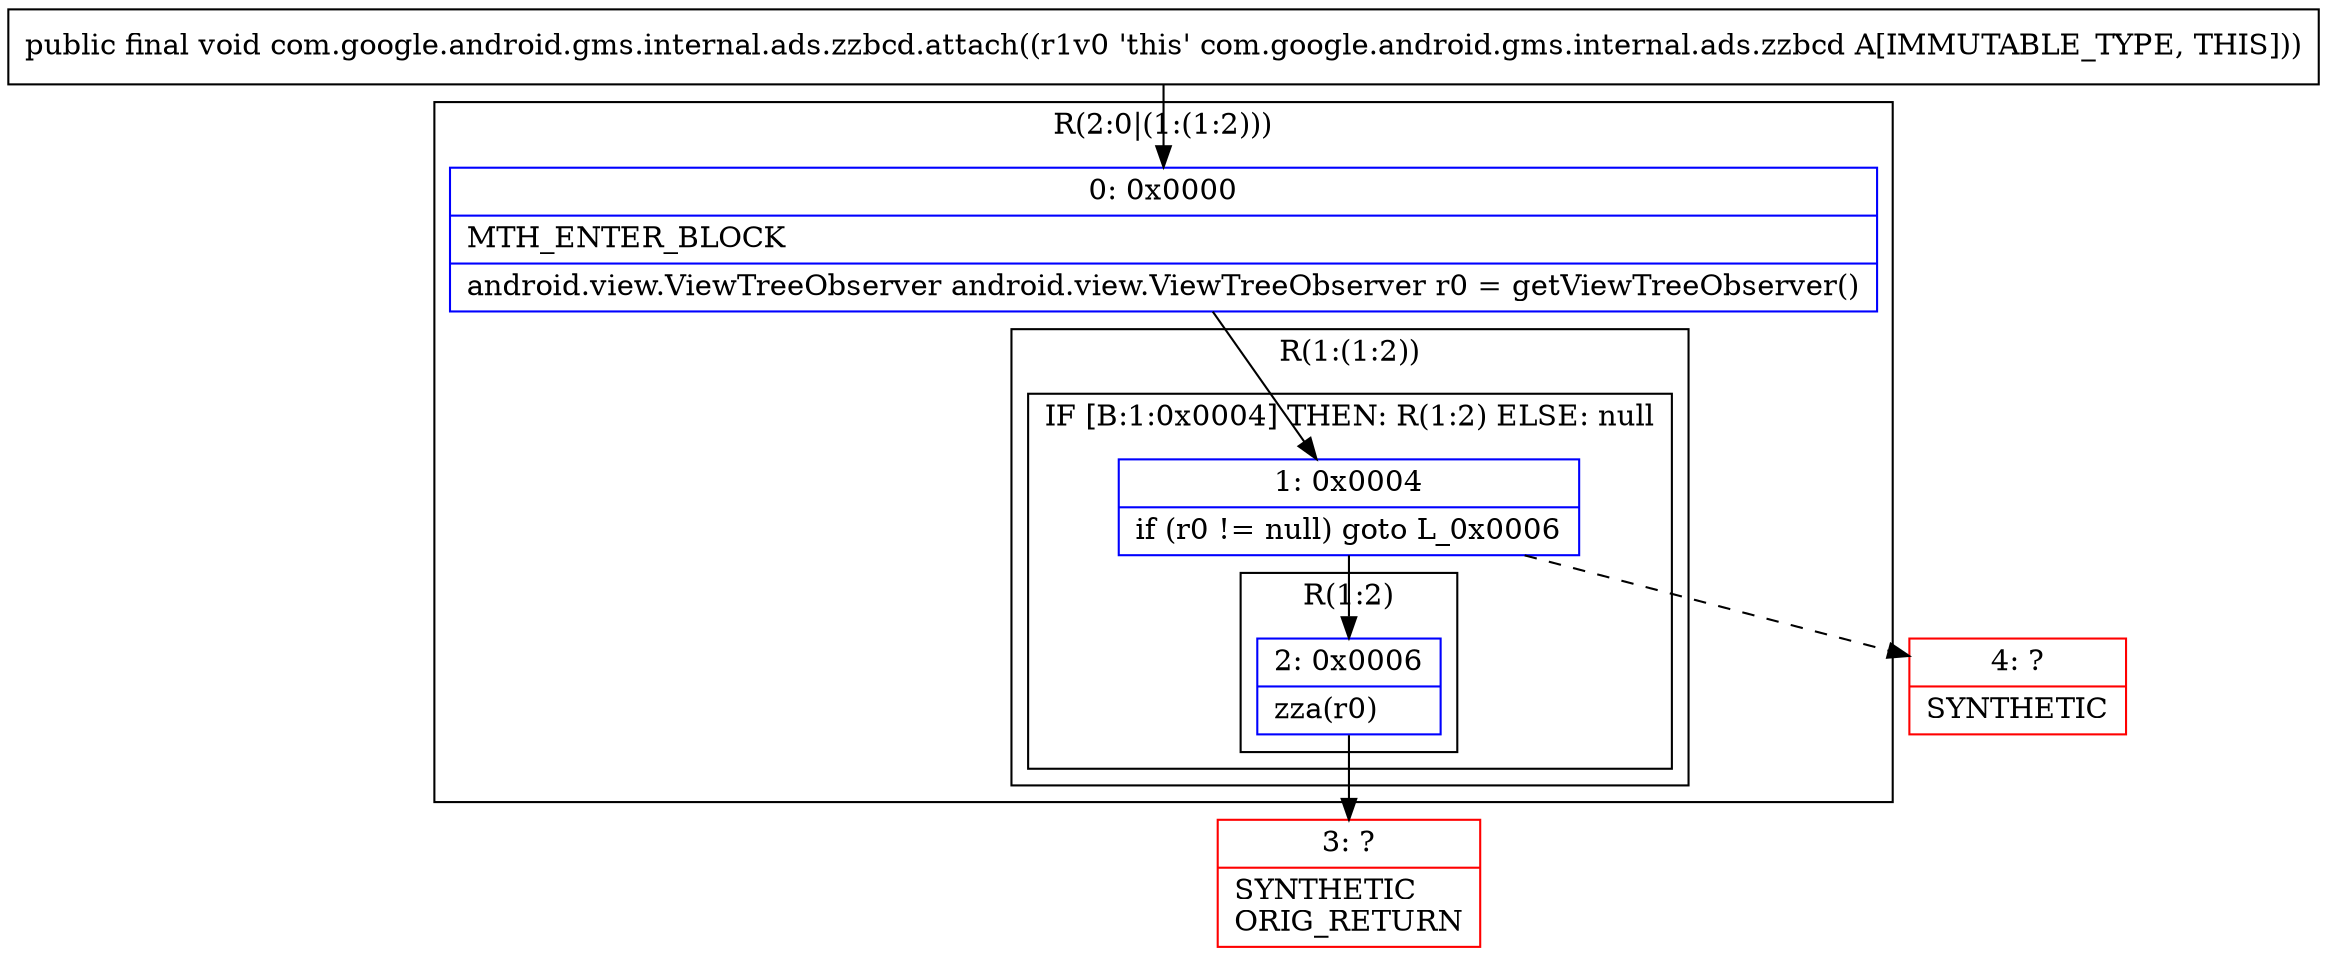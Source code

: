 digraph "CFG forcom.google.android.gms.internal.ads.zzbcd.attach()V" {
subgraph cluster_Region_191757933 {
label = "R(2:0|(1:(1:2)))";
node [shape=record,color=blue];
Node_0 [shape=record,label="{0\:\ 0x0000|MTH_ENTER_BLOCK\l|android.view.ViewTreeObserver android.view.ViewTreeObserver r0 = getViewTreeObserver()\l}"];
subgraph cluster_Region_640011460 {
label = "R(1:(1:2))";
node [shape=record,color=blue];
subgraph cluster_IfRegion_1865053723 {
label = "IF [B:1:0x0004] THEN: R(1:2) ELSE: null";
node [shape=record,color=blue];
Node_1 [shape=record,label="{1\:\ 0x0004|if (r0 != null) goto L_0x0006\l}"];
subgraph cluster_Region_752377237 {
label = "R(1:2)";
node [shape=record,color=blue];
Node_2 [shape=record,label="{2\:\ 0x0006|zza(r0)\l}"];
}
}
}
}
Node_3 [shape=record,color=red,label="{3\:\ ?|SYNTHETIC\lORIG_RETURN\l}"];
Node_4 [shape=record,color=red,label="{4\:\ ?|SYNTHETIC\l}"];
MethodNode[shape=record,label="{public final void com.google.android.gms.internal.ads.zzbcd.attach((r1v0 'this' com.google.android.gms.internal.ads.zzbcd A[IMMUTABLE_TYPE, THIS])) }"];
MethodNode -> Node_0;
Node_0 -> Node_1;
Node_1 -> Node_2;
Node_1 -> Node_4[style=dashed];
Node_2 -> Node_3;
}

